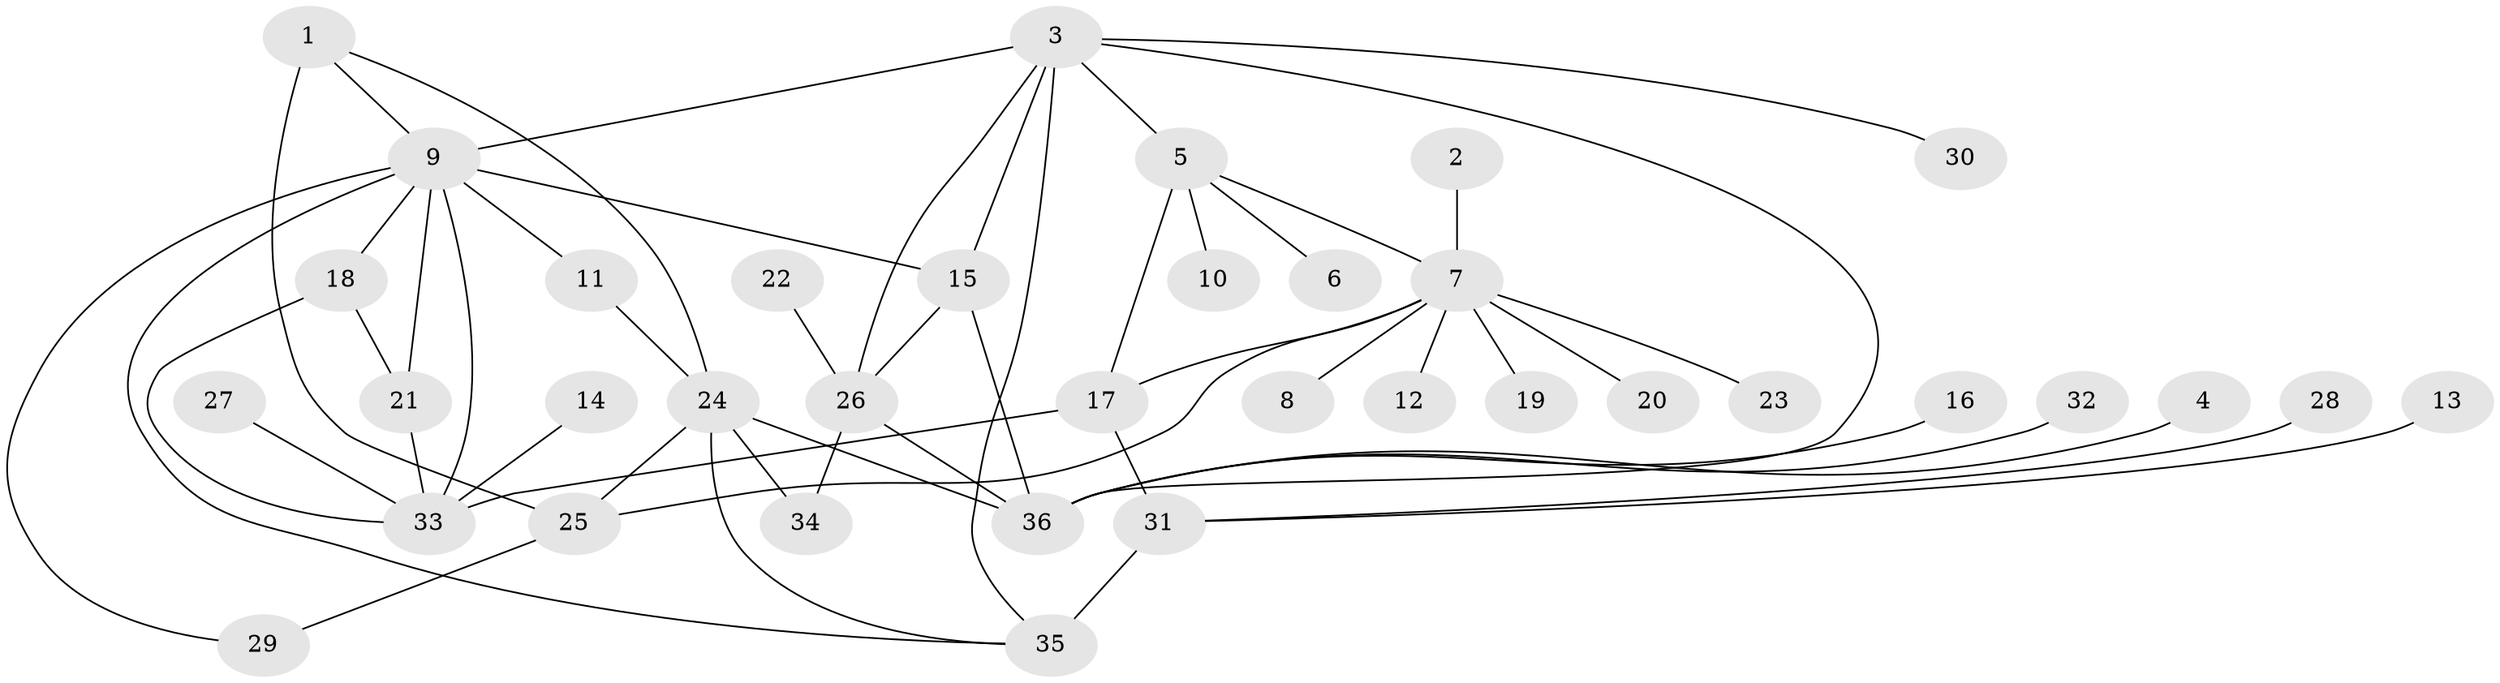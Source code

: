 // original degree distribution, {4: 0.03333333333333333, 11: 0.011111111111111112, 7: 0.022222222222222223, 5: 0.044444444444444446, 12: 0.022222222222222223, 8: 0.05555555555555555, 9: 0.011111111111111112, 3: 0.03333333333333333, 6: 0.022222222222222223, 1: 0.6111111111111112, 2: 0.13333333333333333}
// Generated by graph-tools (version 1.1) at 2025/37/03/04/25 23:37:32]
// undirected, 36 vertices, 53 edges
graph export_dot {
  node [color=gray90,style=filled];
  1;
  2;
  3;
  4;
  5;
  6;
  7;
  8;
  9;
  10;
  11;
  12;
  13;
  14;
  15;
  16;
  17;
  18;
  19;
  20;
  21;
  22;
  23;
  24;
  25;
  26;
  27;
  28;
  29;
  30;
  31;
  32;
  33;
  34;
  35;
  36;
  1 -- 9 [weight=1.0];
  1 -- 24 [weight=1.0];
  1 -- 25 [weight=2.0];
  2 -- 7 [weight=1.0];
  3 -- 5 [weight=1.0];
  3 -- 9 [weight=1.0];
  3 -- 15 [weight=1.0];
  3 -- 26 [weight=1.0];
  3 -- 30 [weight=1.0];
  3 -- 35 [weight=1.0];
  3 -- 36 [weight=1.0];
  4 -- 36 [weight=1.0];
  5 -- 6 [weight=1.0];
  5 -- 7 [weight=1.0];
  5 -- 10 [weight=1.0];
  5 -- 17 [weight=2.0];
  7 -- 8 [weight=1.0];
  7 -- 12 [weight=1.0];
  7 -- 17 [weight=2.0];
  7 -- 19 [weight=1.0];
  7 -- 20 [weight=1.0];
  7 -- 23 [weight=1.0];
  7 -- 25 [weight=1.0];
  9 -- 11 [weight=1.0];
  9 -- 15 [weight=1.0];
  9 -- 18 [weight=1.0];
  9 -- 21 [weight=1.0];
  9 -- 29 [weight=1.0];
  9 -- 33 [weight=1.0];
  9 -- 35 [weight=1.0];
  11 -- 24 [weight=1.0];
  13 -- 31 [weight=1.0];
  14 -- 33 [weight=1.0];
  15 -- 26 [weight=1.0];
  15 -- 36 [weight=1.0];
  16 -- 36 [weight=1.0];
  17 -- 31 [weight=1.0];
  17 -- 33 [weight=1.0];
  18 -- 21 [weight=1.0];
  18 -- 33 [weight=1.0];
  21 -- 33 [weight=1.0];
  22 -- 26 [weight=1.0];
  24 -- 25 [weight=2.0];
  24 -- 34 [weight=2.0];
  24 -- 35 [weight=1.0];
  24 -- 36 [weight=1.0];
  25 -- 29 [weight=1.0];
  26 -- 34 [weight=1.0];
  26 -- 36 [weight=1.0];
  27 -- 33 [weight=1.0];
  28 -- 31 [weight=1.0];
  31 -- 35 [weight=3.0];
  32 -- 36 [weight=1.0];
}
